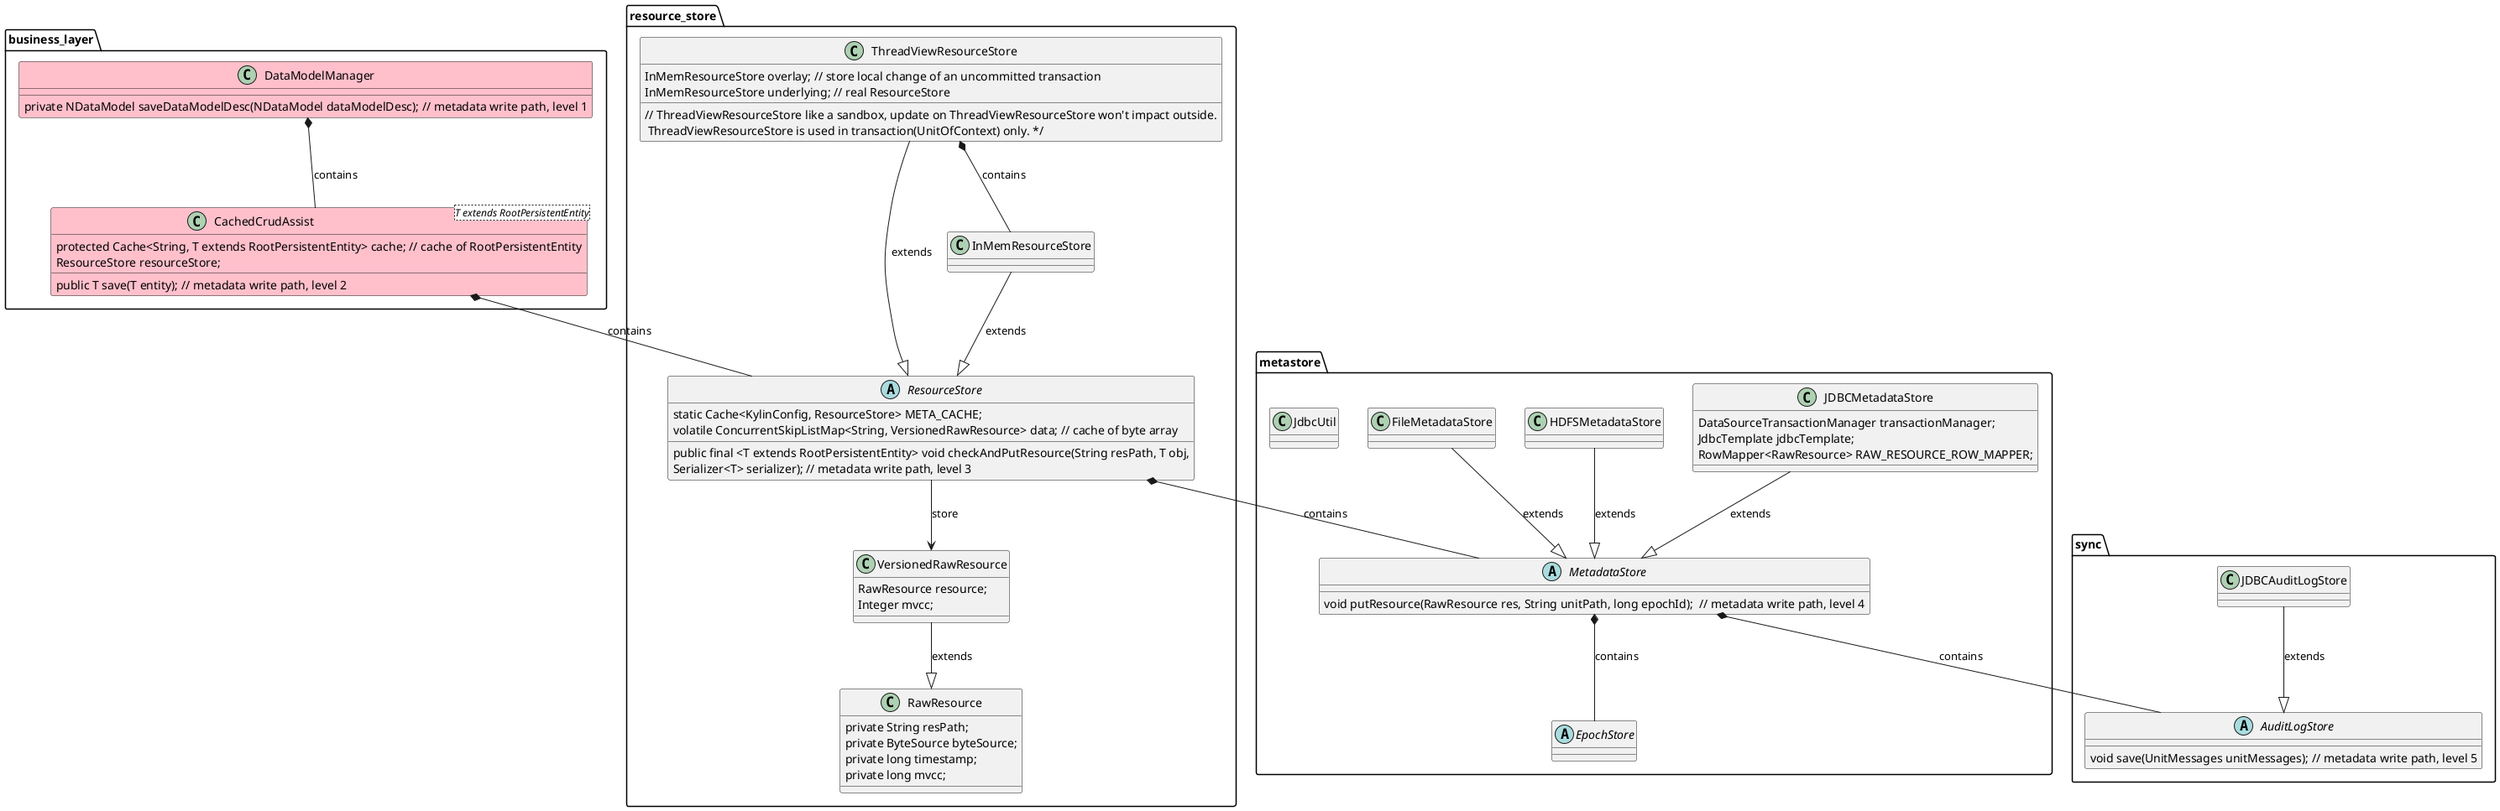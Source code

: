 @startuml

namespace business_layer {
	class DataModelManager #pink {
		'CRUD operation of DataModel // first kind method;
		'complex business logic of DataModel // second kind method;

		private NDataModel saveDataModelDesc(NDataModel dataModelDesc); // metadata write path, level 1
	}

	class CachedCrudAssist<T extends RootPersistentEntity> #pink {
		protected Cache<String, T extends RootPersistentEntity> cache; // cache of RootPersistentEntity
		ResourceStore resourceStore;

		public T save(T entity); // metadata write path, level 2
	}
}


namespace resource_store {


	class RawResource {
	    private String resPath;
        private ByteSource byteSource;
        private long timestamp;
        private long mvcc;
	}

	class VersionedRawResource {
		RawResource resource;
		Integer mvcc;
	}

	abstract class ResourceStore {
		static Cache<KylinConfig, ResourceStore> META_CACHE;
		volatile ConcurrentSkipListMap<String, VersionedRawResource> data; // cache of byte array

		public final <T extends RootPersistentEntity> void checkAndPutResource(String resPath, T obj,
                    Serializer<T> serializer); // metadata write path, level 3
	}

	class InMemResourceStore

	class ThreadViewResourceStore {
		// ThreadViewResourceStore like a sandbox, update on ThreadViewResourceStore won't impact outside.\n ThreadViewResourceStore is used in transaction(UnitOfContext) only. */

		InMemResourceStore overlay; // store local change of an uncommitted transaction
		InMemResourceStore underlying; // real ResourceStore
	}
}


namespace metastore {
	abstract class MetadataStore {
		void putResource(RawResource res, String unitPath, long epochId);  // metadata write path, level 4
	}


	class JDBCMetadataStore {
		 DataSourceTransactionManager transactionManager;
		 JdbcTemplate jdbcTemplate;
		 RowMapper<RawResource> RAW_RESOURCE_ROW_MAPPER;
	}

	class HDFSMetadataStore
	class FileMetadataStore

	class JdbcUtil {

	}

	abstract class EpochStore {

	}
}


namespace sync {
	abstract class AuditLogStore {
		void save(UnitMessages unitMessages); // metadata write path, level 5
	}

	class JDBCAuditLogStore
}


'---------------------- Class Relation(extends) ---------------------

resource_store.InMemResourceStore --|> resource_store.ResourceStore : extends

resource_store.ThreadViewResourceStore --|> resource_store.ResourceStore : extends

resource_store.VersionedRawResource --|> resource_store.RawResource : extends


metastore.JDBCMetadataStore --|> metastore.MetadataStore : extends
metastore.HDFSMetadataStore --|> metastore.MetadataStore : extends
metastore.FileMetadataStore --|> metastore.MetadataStore : extends

sync.JDBCAuditLogStore --|> sync.AuditLogStore : extends

'---------------------- Class Relation(contains) ---------------------


business_layer.DataModelManager *-- "business_layer.CachedCrudAssist" : contains

"business_layer.CachedCrudAssist" *-- resource_store.ResourceStore : contains

resource_store.ResourceStore *-- metastore.MetadataStore  : contains

metastore.MetadataStore *-- sync.AuditLogStore  : contains

metastore.MetadataStore *-- metastore.EpochStore  : contains

resource_store.ThreadViewResourceStore *-- resource_store.InMemResourceStore  : contains



'---------------------- Class Relation(relate) ---------------------

resource_store.ResourceStore --> resource_store.VersionedRawResource : store



@enduml